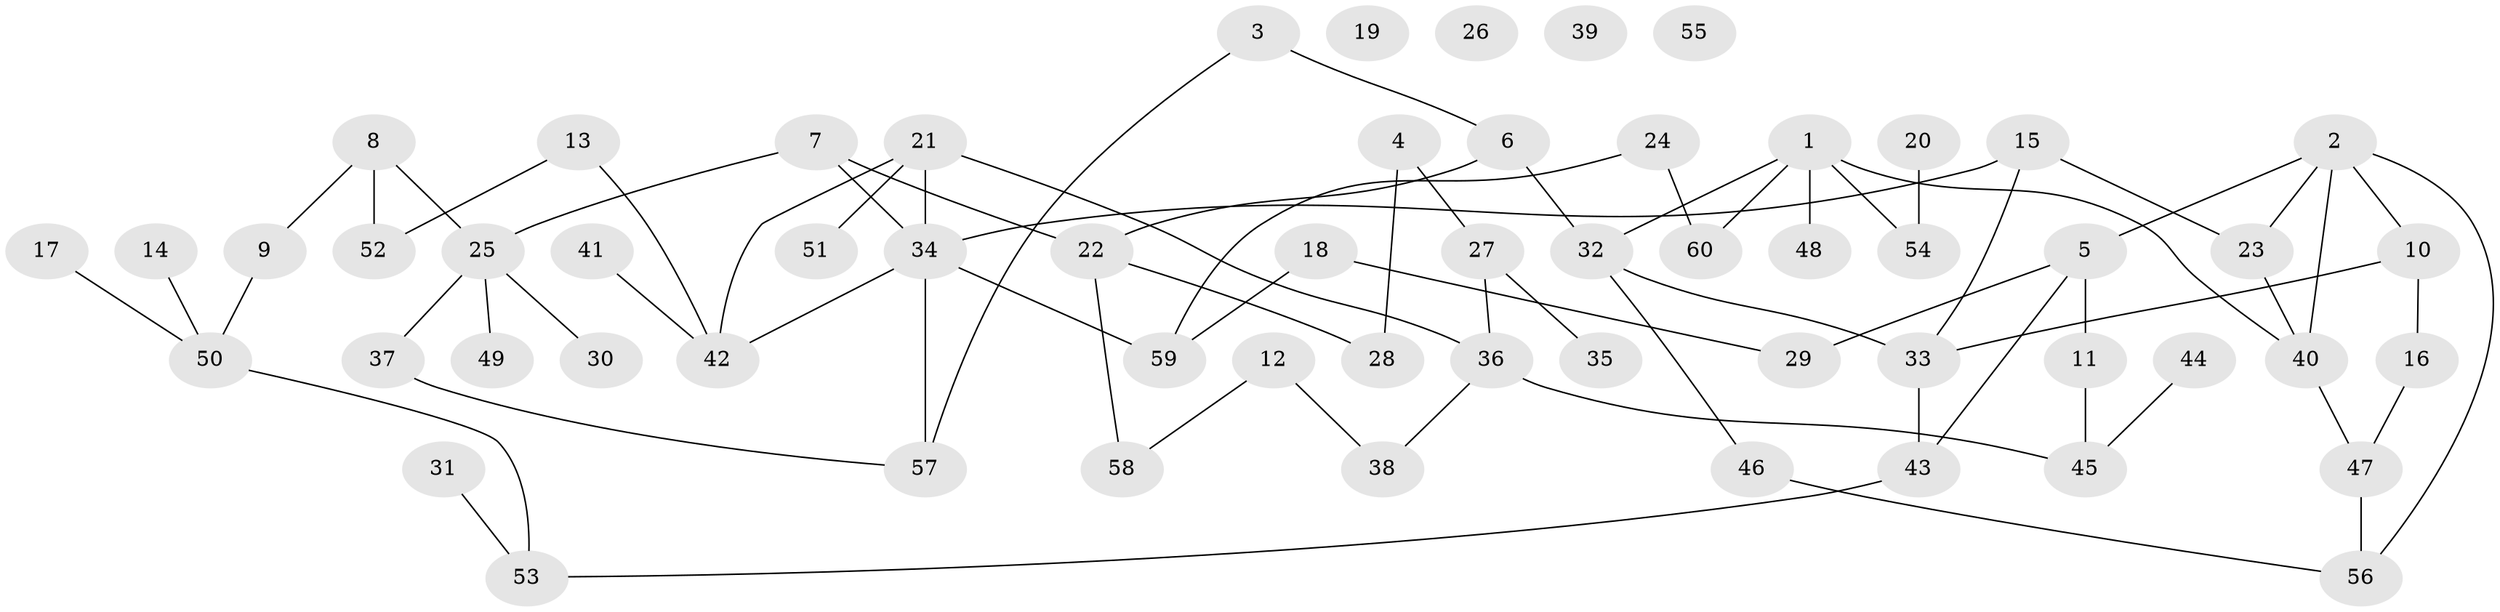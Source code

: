 // coarse degree distribution, {2: 0.4, 5: 0.06666666666666667, 3: 0.3333333333333333, 4: 0.13333333333333333, 8: 0.06666666666666667}
// Generated by graph-tools (version 1.1) at 2025/48/03/04/25 22:48:33]
// undirected, 60 vertices, 73 edges
graph export_dot {
  node [color=gray90,style=filled];
  1;
  2;
  3;
  4;
  5;
  6;
  7;
  8;
  9;
  10;
  11;
  12;
  13;
  14;
  15;
  16;
  17;
  18;
  19;
  20;
  21;
  22;
  23;
  24;
  25;
  26;
  27;
  28;
  29;
  30;
  31;
  32;
  33;
  34;
  35;
  36;
  37;
  38;
  39;
  40;
  41;
  42;
  43;
  44;
  45;
  46;
  47;
  48;
  49;
  50;
  51;
  52;
  53;
  54;
  55;
  56;
  57;
  58;
  59;
  60;
  1 -- 32;
  1 -- 40;
  1 -- 48;
  1 -- 54;
  1 -- 60;
  2 -- 5;
  2 -- 10;
  2 -- 23;
  2 -- 40;
  2 -- 56;
  3 -- 6;
  3 -- 57;
  4 -- 27;
  4 -- 28;
  5 -- 11;
  5 -- 29;
  5 -- 43;
  6 -- 22;
  6 -- 32;
  7 -- 22;
  7 -- 25;
  7 -- 34;
  8 -- 9;
  8 -- 25;
  8 -- 52;
  9 -- 50;
  10 -- 16;
  10 -- 33;
  11 -- 45;
  12 -- 38;
  12 -- 58;
  13 -- 42;
  13 -- 52;
  14 -- 50;
  15 -- 23;
  15 -- 33;
  15 -- 34;
  16 -- 47;
  17 -- 50;
  18 -- 29;
  18 -- 59;
  20 -- 54;
  21 -- 34;
  21 -- 36;
  21 -- 42;
  21 -- 51;
  22 -- 28;
  22 -- 58;
  23 -- 40;
  24 -- 59;
  24 -- 60;
  25 -- 30;
  25 -- 37;
  25 -- 49;
  27 -- 35;
  27 -- 36;
  31 -- 53;
  32 -- 33;
  32 -- 46;
  33 -- 43;
  34 -- 42;
  34 -- 57;
  34 -- 59;
  36 -- 38;
  36 -- 45;
  37 -- 57;
  40 -- 47;
  41 -- 42;
  43 -- 53;
  44 -- 45;
  46 -- 56;
  47 -- 56;
  50 -- 53;
}
